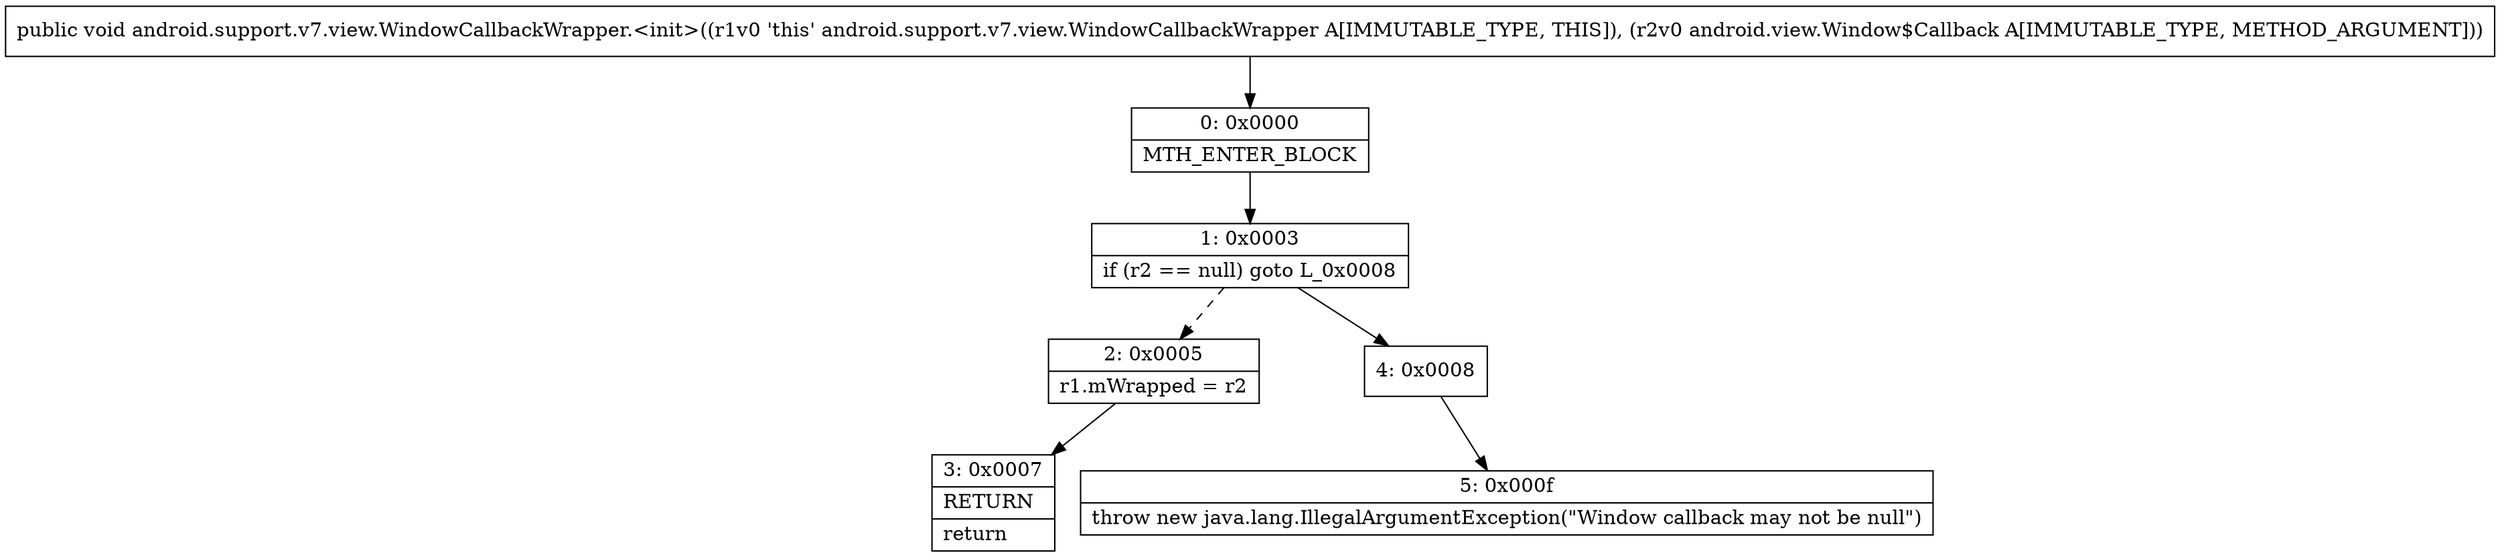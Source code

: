 digraph "CFG forandroid.support.v7.view.WindowCallbackWrapper.\<init\>(Landroid\/view\/Window$Callback;)V" {
Node_0 [shape=record,label="{0\:\ 0x0000|MTH_ENTER_BLOCK\l}"];
Node_1 [shape=record,label="{1\:\ 0x0003|if (r2 == null) goto L_0x0008\l}"];
Node_2 [shape=record,label="{2\:\ 0x0005|r1.mWrapped = r2\l}"];
Node_3 [shape=record,label="{3\:\ 0x0007|RETURN\l|return\l}"];
Node_4 [shape=record,label="{4\:\ 0x0008}"];
Node_5 [shape=record,label="{5\:\ 0x000f|throw new java.lang.IllegalArgumentException(\"Window callback may not be null\")\l}"];
MethodNode[shape=record,label="{public void android.support.v7.view.WindowCallbackWrapper.\<init\>((r1v0 'this' android.support.v7.view.WindowCallbackWrapper A[IMMUTABLE_TYPE, THIS]), (r2v0 android.view.Window$Callback A[IMMUTABLE_TYPE, METHOD_ARGUMENT])) }"];
MethodNode -> Node_0;
Node_0 -> Node_1;
Node_1 -> Node_2[style=dashed];
Node_1 -> Node_4;
Node_2 -> Node_3;
Node_4 -> Node_5;
}

